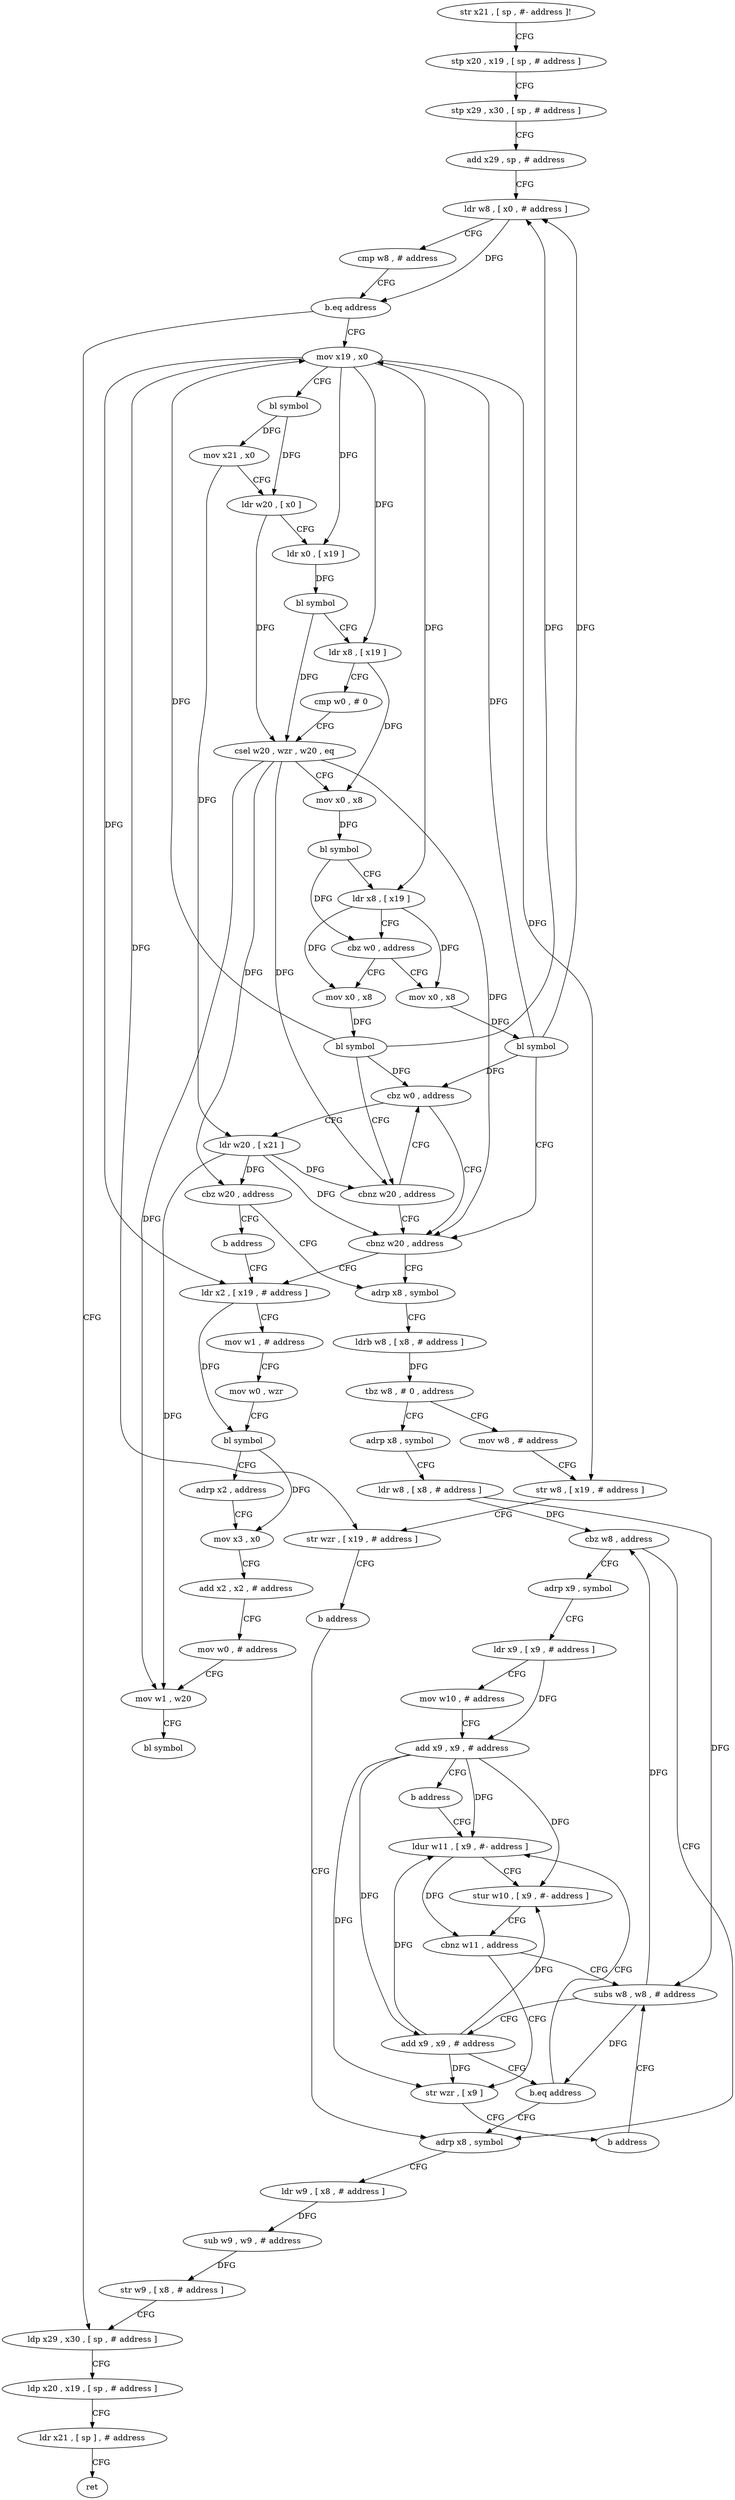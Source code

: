 digraph "func" {
"4210348" [label = "str x21 , [ sp , #- address ]!" ]
"4210352" [label = "stp x20 , x19 , [ sp , # address ]" ]
"4210356" [label = "stp x29 , x30 , [ sp , # address ]" ]
"4210360" [label = "add x29 , sp , # address" ]
"4210364" [label = "ldr w8 , [ x0 , # address ]" ]
"4210368" [label = "cmp w8 , # address" ]
"4210372" [label = "b.eq address" ]
"4210576" [label = "ldp x29 , x30 , [ sp , # address ]" ]
"4210376" [label = "mov x19 , x0" ]
"4210580" [label = "ldp x20 , x19 , [ sp , # address ]" ]
"4210584" [label = "ldr x21 , [ sp ] , # address" ]
"4210588" [label = "ret" ]
"4210380" [label = "bl symbol" ]
"4210384" [label = "mov x21 , x0" ]
"4210388" [label = "ldr w20 , [ x0 ]" ]
"4210392" [label = "ldr x0 , [ x19 ]" ]
"4210396" [label = "bl symbol" ]
"4210400" [label = "ldr x8 , [ x19 ]" ]
"4210404" [label = "cmp w0 , # 0" ]
"4210408" [label = "csel w20 , wzr , w20 , eq" ]
"4210412" [label = "mov x0 , x8" ]
"4210416" [label = "bl symbol" ]
"4210420" [label = "ldr x8 , [ x19 ]" ]
"4210424" [label = "cbz w0 , address" ]
"4210456" [label = "mov x0 , x8" ]
"4210428" [label = "mov x0 , x8" ]
"4210460" [label = "bl symbol" ]
"4210464" [label = "cbnz w20 , address" ]
"4210432" [label = "bl symbol" ]
"4210436" [label = "cbnz w20 , address" ]
"4210440" [label = "cbz w0 , address" ]
"4210592" [label = "ldr x2 , [ x19 , # address ]" ]
"4210596" [label = "mov w1 , # address" ]
"4210600" [label = "mov w0 , wzr" ]
"4210604" [label = "bl symbol" ]
"4210608" [label = "adrp x2 , address" ]
"4210612" [label = "mov x3 , x0" ]
"4210616" [label = "add x2 , x2 , # address" ]
"4210620" [label = "mov w0 , # address" ]
"4210624" [label = "mov w1 , w20" ]
"4210628" [label = "bl symbol" ]
"4210468" [label = "adrp x8 , symbol" ]
"4210472" [label = "ldrb w8 , [ x8 , # address ]" ]
"4210476" [label = "tbz w8 , # 0 , address" ]
"4210496" [label = "adrp x8 , symbol" ]
"4210480" [label = "mov w8 , # address" ]
"4210444" [label = "ldr w20 , [ x21 ]" ]
"4210500" [label = "ldr w8 , [ x8 , # address ]" ]
"4210504" [label = "cbz w8 , address" ]
"4210560" [label = "adrp x8 , symbol" ]
"4210508" [label = "adrp x9 , symbol" ]
"4210484" [label = "str w8 , [ x19 , # address ]" ]
"4210488" [label = "str wzr , [ x19 , # address ]" ]
"4210492" [label = "b address" ]
"4210448" [label = "cbz w20 , address" ]
"4210452" [label = "b address" ]
"4210564" [label = "ldr w9 , [ x8 , # address ]" ]
"4210568" [label = "sub w9 , w9 , # address" ]
"4210572" [label = "str w9 , [ x8 , # address ]" ]
"4210512" [label = "ldr x9 , [ x9 , # address ]" ]
"4210516" [label = "mov w10 , # address" ]
"4210520" [label = "add x9 , x9 , # address" ]
"4210524" [label = "b address" ]
"4210540" [label = "ldur w11 , [ x9 , #- address ]" ]
"4210544" [label = "stur w10 , [ x9 , #- address ]" ]
"4210548" [label = "cbnz w11 , address" ]
"4210528" [label = "subs w8 , w8 , # address" ]
"4210552" [label = "str wzr , [ x9 ]" ]
"4210532" [label = "add x9 , x9 , # address" ]
"4210536" [label = "b.eq address" ]
"4210556" [label = "b address" ]
"4210348" -> "4210352" [ label = "CFG" ]
"4210352" -> "4210356" [ label = "CFG" ]
"4210356" -> "4210360" [ label = "CFG" ]
"4210360" -> "4210364" [ label = "CFG" ]
"4210364" -> "4210368" [ label = "CFG" ]
"4210364" -> "4210372" [ label = "DFG" ]
"4210368" -> "4210372" [ label = "CFG" ]
"4210372" -> "4210576" [ label = "CFG" ]
"4210372" -> "4210376" [ label = "CFG" ]
"4210576" -> "4210580" [ label = "CFG" ]
"4210376" -> "4210380" [ label = "CFG" ]
"4210376" -> "4210392" [ label = "DFG" ]
"4210376" -> "4210400" [ label = "DFG" ]
"4210376" -> "4210420" [ label = "DFG" ]
"4210376" -> "4210592" [ label = "DFG" ]
"4210376" -> "4210484" [ label = "DFG" ]
"4210376" -> "4210488" [ label = "DFG" ]
"4210580" -> "4210584" [ label = "CFG" ]
"4210584" -> "4210588" [ label = "CFG" ]
"4210380" -> "4210384" [ label = "DFG" ]
"4210380" -> "4210388" [ label = "DFG" ]
"4210384" -> "4210388" [ label = "CFG" ]
"4210384" -> "4210444" [ label = "DFG" ]
"4210388" -> "4210392" [ label = "CFG" ]
"4210388" -> "4210408" [ label = "DFG" ]
"4210392" -> "4210396" [ label = "DFG" ]
"4210396" -> "4210400" [ label = "CFG" ]
"4210396" -> "4210408" [ label = "DFG" ]
"4210400" -> "4210404" [ label = "CFG" ]
"4210400" -> "4210412" [ label = "DFG" ]
"4210404" -> "4210408" [ label = "CFG" ]
"4210408" -> "4210412" [ label = "CFG" ]
"4210408" -> "4210436" [ label = "DFG" ]
"4210408" -> "4210464" [ label = "DFG" ]
"4210408" -> "4210624" [ label = "DFG" ]
"4210408" -> "4210448" [ label = "DFG" ]
"4210412" -> "4210416" [ label = "DFG" ]
"4210416" -> "4210420" [ label = "CFG" ]
"4210416" -> "4210424" [ label = "DFG" ]
"4210420" -> "4210424" [ label = "CFG" ]
"4210420" -> "4210456" [ label = "DFG" ]
"4210420" -> "4210428" [ label = "DFG" ]
"4210424" -> "4210456" [ label = "CFG" ]
"4210424" -> "4210428" [ label = "CFG" ]
"4210456" -> "4210460" [ label = "DFG" ]
"4210428" -> "4210432" [ label = "DFG" ]
"4210460" -> "4210464" [ label = "CFG" ]
"4210460" -> "4210364" [ label = "DFG" ]
"4210460" -> "4210376" [ label = "DFG" ]
"4210460" -> "4210440" [ label = "DFG" ]
"4210464" -> "4210592" [ label = "CFG" ]
"4210464" -> "4210468" [ label = "CFG" ]
"4210432" -> "4210436" [ label = "CFG" ]
"4210432" -> "4210364" [ label = "DFG" ]
"4210432" -> "4210376" [ label = "DFG" ]
"4210432" -> "4210440" [ label = "DFG" ]
"4210436" -> "4210464" [ label = "CFG" ]
"4210436" -> "4210440" [ label = "CFG" ]
"4210440" -> "4210464" [ label = "CFG" ]
"4210440" -> "4210444" [ label = "CFG" ]
"4210592" -> "4210596" [ label = "CFG" ]
"4210592" -> "4210604" [ label = "DFG" ]
"4210596" -> "4210600" [ label = "CFG" ]
"4210600" -> "4210604" [ label = "CFG" ]
"4210604" -> "4210608" [ label = "CFG" ]
"4210604" -> "4210612" [ label = "DFG" ]
"4210608" -> "4210612" [ label = "CFG" ]
"4210612" -> "4210616" [ label = "CFG" ]
"4210616" -> "4210620" [ label = "CFG" ]
"4210620" -> "4210624" [ label = "CFG" ]
"4210624" -> "4210628" [ label = "CFG" ]
"4210468" -> "4210472" [ label = "CFG" ]
"4210472" -> "4210476" [ label = "DFG" ]
"4210476" -> "4210496" [ label = "CFG" ]
"4210476" -> "4210480" [ label = "CFG" ]
"4210496" -> "4210500" [ label = "CFG" ]
"4210480" -> "4210484" [ label = "CFG" ]
"4210444" -> "4210448" [ label = "DFG" ]
"4210444" -> "4210436" [ label = "DFG" ]
"4210444" -> "4210464" [ label = "DFG" ]
"4210444" -> "4210624" [ label = "DFG" ]
"4210500" -> "4210504" [ label = "DFG" ]
"4210500" -> "4210528" [ label = "DFG" ]
"4210504" -> "4210560" [ label = "CFG" ]
"4210504" -> "4210508" [ label = "CFG" ]
"4210560" -> "4210564" [ label = "CFG" ]
"4210508" -> "4210512" [ label = "CFG" ]
"4210484" -> "4210488" [ label = "CFG" ]
"4210488" -> "4210492" [ label = "CFG" ]
"4210492" -> "4210560" [ label = "CFG" ]
"4210448" -> "4210468" [ label = "CFG" ]
"4210448" -> "4210452" [ label = "CFG" ]
"4210452" -> "4210592" [ label = "CFG" ]
"4210564" -> "4210568" [ label = "DFG" ]
"4210568" -> "4210572" [ label = "DFG" ]
"4210572" -> "4210576" [ label = "CFG" ]
"4210512" -> "4210516" [ label = "CFG" ]
"4210512" -> "4210520" [ label = "DFG" ]
"4210516" -> "4210520" [ label = "CFG" ]
"4210520" -> "4210524" [ label = "CFG" ]
"4210520" -> "4210540" [ label = "DFG" ]
"4210520" -> "4210544" [ label = "DFG" ]
"4210520" -> "4210532" [ label = "DFG" ]
"4210520" -> "4210552" [ label = "DFG" ]
"4210524" -> "4210540" [ label = "CFG" ]
"4210540" -> "4210544" [ label = "CFG" ]
"4210540" -> "4210548" [ label = "DFG" ]
"4210544" -> "4210548" [ label = "CFG" ]
"4210548" -> "4210528" [ label = "CFG" ]
"4210548" -> "4210552" [ label = "CFG" ]
"4210528" -> "4210532" [ label = "CFG" ]
"4210528" -> "4210504" [ label = "DFG" ]
"4210528" -> "4210536" [ label = "DFG" ]
"4210552" -> "4210556" [ label = "CFG" ]
"4210532" -> "4210536" [ label = "CFG" ]
"4210532" -> "4210540" [ label = "DFG" ]
"4210532" -> "4210544" [ label = "DFG" ]
"4210532" -> "4210552" [ label = "DFG" ]
"4210536" -> "4210560" [ label = "CFG" ]
"4210536" -> "4210540" [ label = "CFG" ]
"4210556" -> "4210528" [ label = "CFG" ]
}
